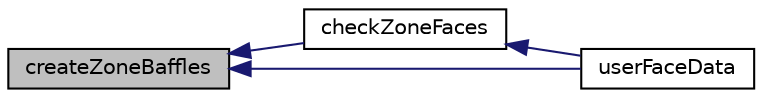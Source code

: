 digraph "createZoneBaffles"
{
  bgcolor="transparent";
  edge [fontname="Helvetica",fontsize="10",labelfontname="Helvetica",labelfontsize="10"];
  node [fontname="Helvetica",fontsize="10",shape=record];
  rankdir="LR";
  Node1 [label="createZoneBaffles",height=0.2,width=0.4,color="black", fillcolor="grey75", style="filled", fontcolor="black"];
  Node1 -> Node2 [dir="back",color="midnightblue",fontsize="10",style="solid",fontname="Helvetica"];
  Node2 [label="checkZoneFaces",height=0.2,width=0.4,color="black",URL="$a01510.html#ac89b150a008dde867d90c6ee31761392",tooltip="Debug helper: check faceZones are not on processor patches. "];
  Node2 -> Node3 [dir="back",color="midnightblue",fontsize="10",style="solid",fontname="Helvetica"];
  Node3 [label="userFaceData",height=0.2,width=0.4,color="black",URL="$a01510.html#a2cb6efa4184bedfbed60b069881c26a3"];
  Node1 -> Node3 [dir="back",color="midnightblue",fontsize="10",style="solid",fontname="Helvetica"];
}
